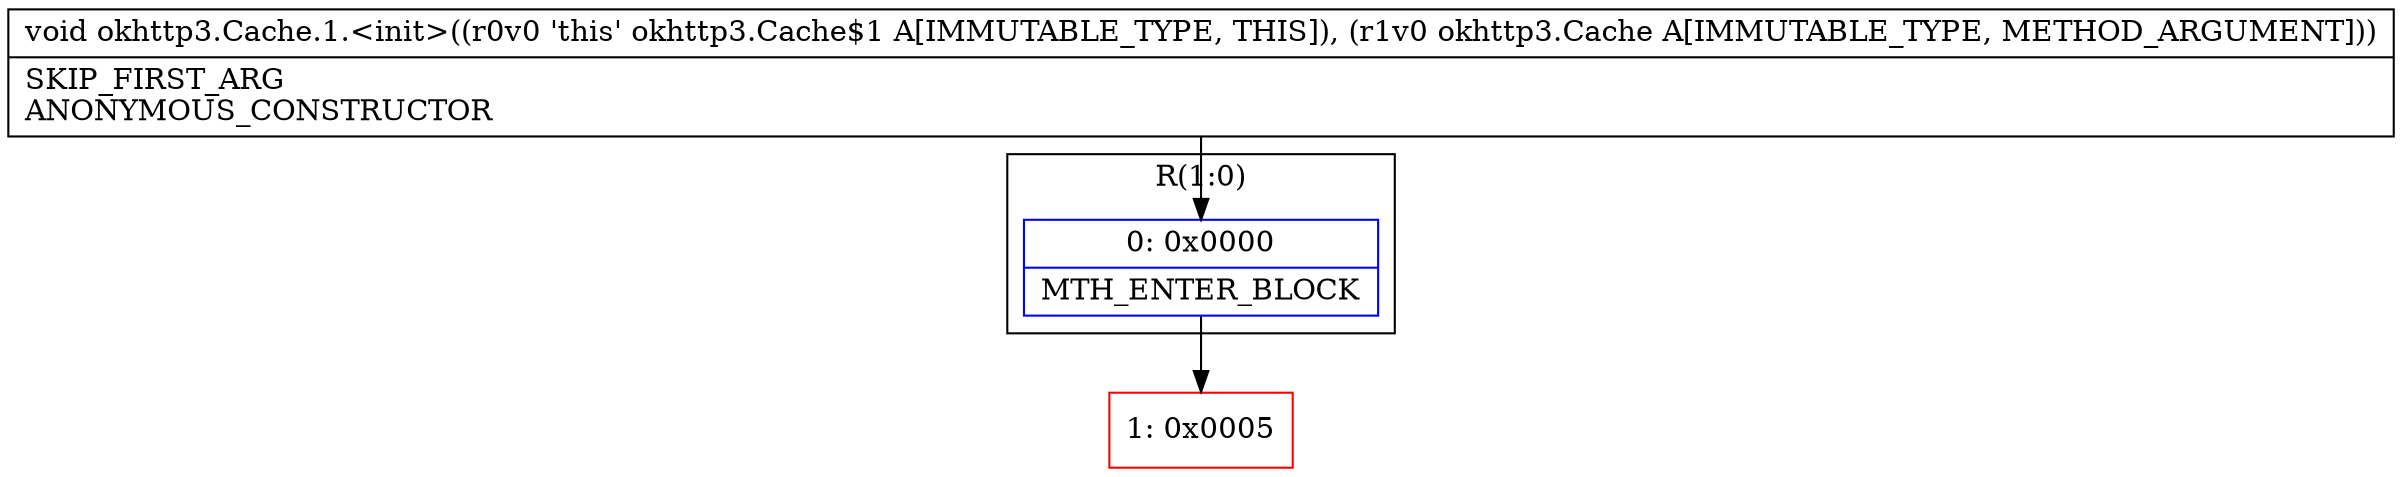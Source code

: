 digraph "CFG forokhttp3.Cache.1.\<init\>(Lokhttp3\/Cache;)V" {
subgraph cluster_Region_1928264650 {
label = "R(1:0)";
node [shape=record,color=blue];
Node_0 [shape=record,label="{0\:\ 0x0000|MTH_ENTER_BLOCK\l}"];
}
Node_1 [shape=record,color=red,label="{1\:\ 0x0005}"];
MethodNode[shape=record,label="{void okhttp3.Cache.1.\<init\>((r0v0 'this' okhttp3.Cache$1 A[IMMUTABLE_TYPE, THIS]), (r1v0 okhttp3.Cache A[IMMUTABLE_TYPE, METHOD_ARGUMENT]))  | SKIP_FIRST_ARG\lANONYMOUS_CONSTRUCTOR\l}"];
MethodNode -> Node_0;
Node_0 -> Node_1;
}

